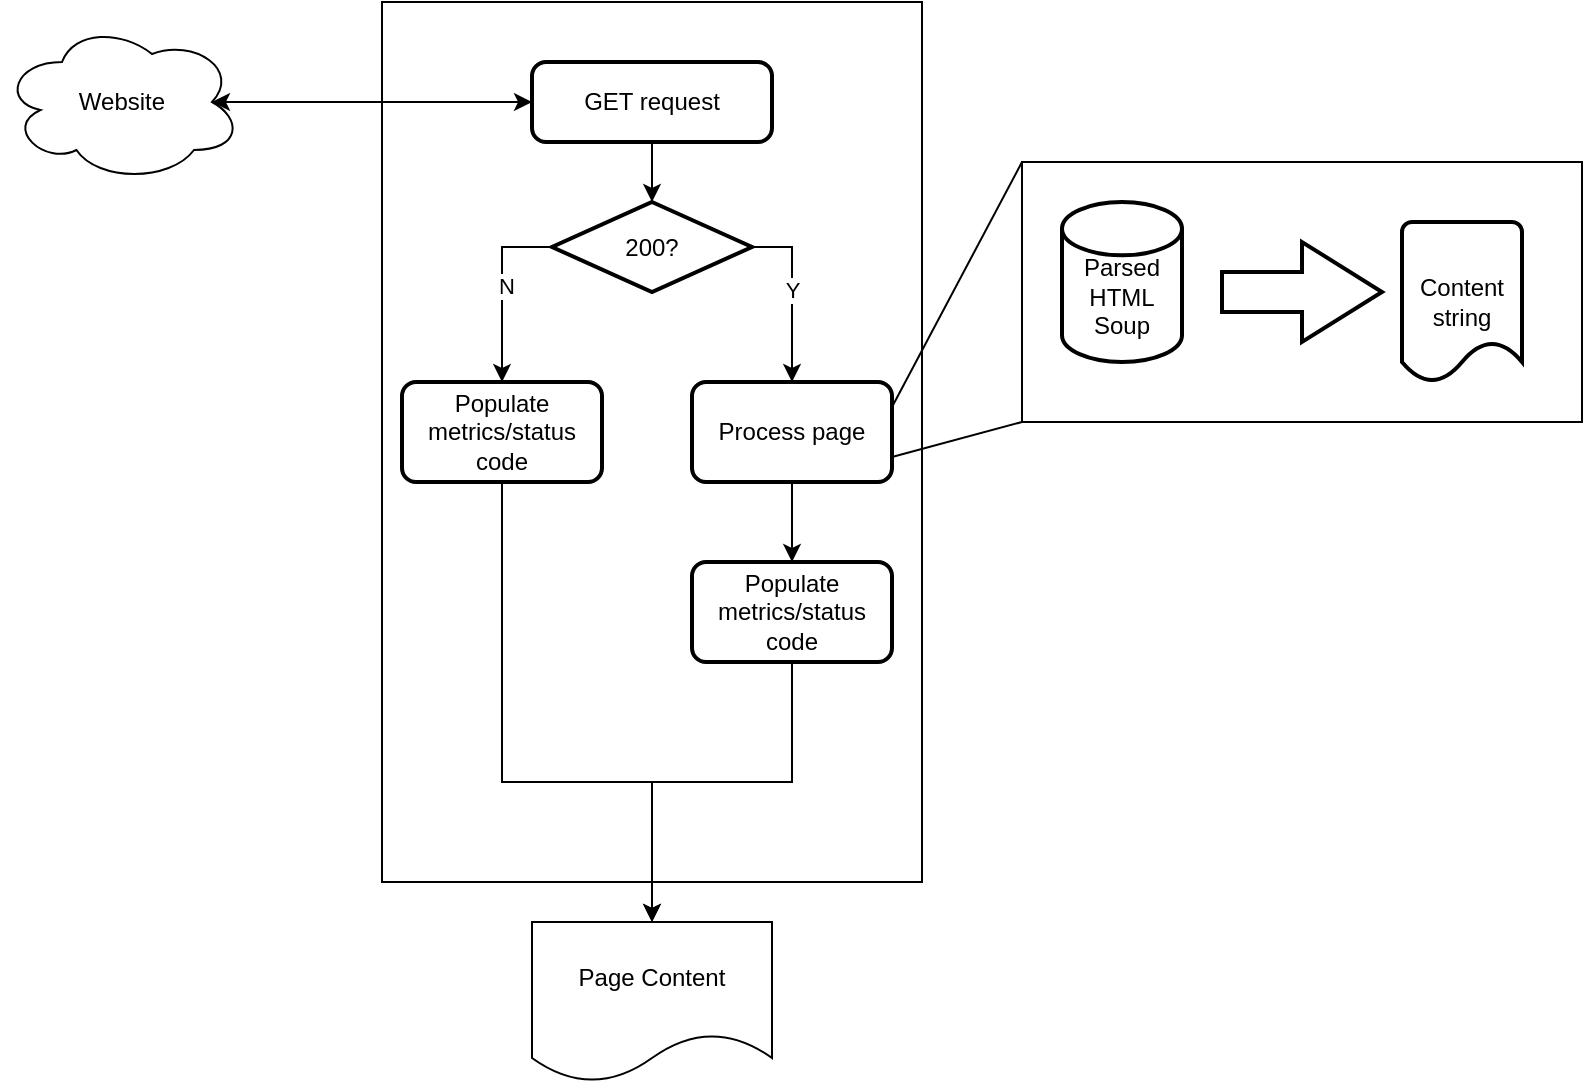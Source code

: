 <mxGraphModel dx="2062" dy="1154" grid="1" gridSize="10" guides="1" tooltips="1" connect="1" arrows="1" fold="1" page="1" pageScale="1" pageWidth="850" pageHeight="1100" math="0" shadow="0">
  <root>
    <mxCell id="0"/>
    <mxCell id="1" parent="0"/>
    <mxCell id="gA4XWYTUZ5CQTBdvyqCK-1" value="" style="rounded=0;whiteSpace=wrap;html=1;" vertex="1" parent="1">
      <mxGeometry x="220" y="70" width="270" height="440" as="geometry"/>
    </mxCell>
    <mxCell id="gA4XWYTUZ5CQTBdvyqCK-2" value="Website" style="ellipse;shape=cloud;whiteSpace=wrap;html=1;" vertex="1" parent="1">
      <mxGeometry x="30" y="80" width="120" height="80" as="geometry"/>
    </mxCell>
    <mxCell id="gA4XWYTUZ5CQTBdvyqCK-3" value="Page Content" style="shape=document;whiteSpace=wrap;html=1;boundedLbl=1;" vertex="1" parent="1">
      <mxGeometry x="295" y="530" width="120" height="80" as="geometry"/>
    </mxCell>
    <mxCell id="gA4XWYTUZ5CQTBdvyqCK-4" value="" style="rounded=0;whiteSpace=wrap;html=1;" vertex="1" parent="1">
      <mxGeometry x="540" y="150" width="280" height="130" as="geometry"/>
    </mxCell>
    <mxCell id="gA4XWYTUZ5CQTBdvyqCK-8" style="rounded=0;orthogonalLoop=1;jettySize=auto;html=1;exitX=0;exitY=0.5;exitDx=0;exitDy=0;entryX=0.875;entryY=0.5;entryDx=0;entryDy=0;entryPerimeter=0;startArrow=classic;startFill=1;" edge="1" parent="1" source="gA4XWYTUZ5CQTBdvyqCK-6" target="gA4XWYTUZ5CQTBdvyqCK-2">
      <mxGeometry relative="1" as="geometry"/>
    </mxCell>
    <mxCell id="gA4XWYTUZ5CQTBdvyqCK-19" style="edgeStyle=orthogonalEdgeStyle;rounded=0;orthogonalLoop=1;jettySize=auto;html=1;exitX=0.5;exitY=1;exitDx=0;exitDy=0;entryX=0.5;entryY=0;entryDx=0;entryDy=0;entryPerimeter=0;startArrow=none;startFill=0;" edge="1" parent="1" source="gA4XWYTUZ5CQTBdvyqCK-6" target="gA4XWYTUZ5CQTBdvyqCK-9">
      <mxGeometry relative="1" as="geometry"/>
    </mxCell>
    <mxCell id="gA4XWYTUZ5CQTBdvyqCK-6" value="GET request" style="rounded=1;whiteSpace=wrap;html=1;absoluteArcSize=1;arcSize=14;strokeWidth=2;" vertex="1" parent="1">
      <mxGeometry x="295" y="100" width="120" height="40" as="geometry"/>
    </mxCell>
    <mxCell id="gA4XWYTUZ5CQTBdvyqCK-12" style="edgeStyle=orthogonalEdgeStyle;rounded=0;orthogonalLoop=1;jettySize=auto;html=1;exitX=0;exitY=0.5;exitDx=0;exitDy=0;exitPerimeter=0;entryX=0.5;entryY=0;entryDx=0;entryDy=0;startArrow=none;startFill=0;" edge="1" parent="1" source="gA4XWYTUZ5CQTBdvyqCK-9" target="gA4XWYTUZ5CQTBdvyqCK-10">
      <mxGeometry relative="1" as="geometry">
        <Array as="points">
          <mxPoint x="280" y="193"/>
        </Array>
      </mxGeometry>
    </mxCell>
    <mxCell id="gA4XWYTUZ5CQTBdvyqCK-13" value="N" style="edgeLabel;html=1;align=center;verticalAlign=middle;resizable=0;points=[];" vertex="1" connectable="0" parent="gA4XWYTUZ5CQTBdvyqCK-12">
      <mxGeometry x="-0.038" y="2" relative="1" as="geometry">
        <mxPoint as="offset"/>
      </mxGeometry>
    </mxCell>
    <mxCell id="gA4XWYTUZ5CQTBdvyqCK-17" style="edgeStyle=orthogonalEdgeStyle;rounded=0;orthogonalLoop=1;jettySize=auto;html=1;exitX=1;exitY=0.5;exitDx=0;exitDy=0;exitPerimeter=0;entryX=0.5;entryY=0;entryDx=0;entryDy=0;startArrow=none;startFill=0;" edge="1" parent="1" source="gA4XWYTUZ5CQTBdvyqCK-9" target="gA4XWYTUZ5CQTBdvyqCK-15">
      <mxGeometry relative="1" as="geometry"/>
    </mxCell>
    <mxCell id="gA4XWYTUZ5CQTBdvyqCK-18" value="Y" style="edgeLabel;html=1;align=center;verticalAlign=middle;resizable=0;points=[];" vertex="1" connectable="0" parent="gA4XWYTUZ5CQTBdvyqCK-17">
      <mxGeometry x="-0.074" relative="1" as="geometry">
        <mxPoint y="1" as="offset"/>
      </mxGeometry>
    </mxCell>
    <mxCell id="gA4XWYTUZ5CQTBdvyqCK-9" value="200?" style="strokeWidth=2;html=1;shape=mxgraph.flowchart.decision;whiteSpace=wrap;" vertex="1" parent="1">
      <mxGeometry x="305" y="170" width="100" height="45" as="geometry"/>
    </mxCell>
    <mxCell id="gA4XWYTUZ5CQTBdvyqCK-14" style="edgeStyle=orthogonalEdgeStyle;rounded=0;orthogonalLoop=1;jettySize=auto;html=1;exitX=0.5;exitY=1;exitDx=0;exitDy=0;entryX=0.5;entryY=0;entryDx=0;entryDy=0;startArrow=none;startFill=0;" edge="1" parent="1" source="gA4XWYTUZ5CQTBdvyqCK-10" target="gA4XWYTUZ5CQTBdvyqCK-3">
      <mxGeometry relative="1" as="geometry">
        <Array as="points">
          <mxPoint x="280" y="460"/>
          <mxPoint x="355" y="460"/>
        </Array>
      </mxGeometry>
    </mxCell>
    <mxCell id="gA4XWYTUZ5CQTBdvyqCK-10" value="Populate metrics/status code" style="rounded=1;whiteSpace=wrap;html=1;absoluteArcSize=1;arcSize=14;strokeWidth=2;" vertex="1" parent="1">
      <mxGeometry x="230" y="260" width="100" height="50" as="geometry"/>
    </mxCell>
    <mxCell id="gA4XWYTUZ5CQTBdvyqCK-20" style="edgeStyle=orthogonalEdgeStyle;rounded=0;orthogonalLoop=1;jettySize=auto;html=1;exitX=0.5;exitY=1;exitDx=0;exitDy=0;entryX=0.5;entryY=0;entryDx=0;entryDy=0;startArrow=none;startFill=0;" edge="1" parent="1" source="gA4XWYTUZ5CQTBdvyqCK-15" target="gA4XWYTUZ5CQTBdvyqCK-16">
      <mxGeometry relative="1" as="geometry"/>
    </mxCell>
    <mxCell id="gA4XWYTUZ5CQTBdvyqCK-15" value="Process page" style="rounded=1;whiteSpace=wrap;html=1;absoluteArcSize=1;arcSize=14;strokeWidth=2;" vertex="1" parent="1">
      <mxGeometry x="375" y="260" width="100" height="50" as="geometry"/>
    </mxCell>
    <mxCell id="gA4XWYTUZ5CQTBdvyqCK-21" style="edgeStyle=orthogonalEdgeStyle;rounded=0;orthogonalLoop=1;jettySize=auto;html=1;exitX=0.5;exitY=1;exitDx=0;exitDy=0;entryX=0.5;entryY=0;entryDx=0;entryDy=0;startArrow=none;startFill=0;" edge="1" parent="1" source="gA4XWYTUZ5CQTBdvyqCK-16" target="gA4XWYTUZ5CQTBdvyqCK-3">
      <mxGeometry relative="1" as="geometry">
        <Array as="points">
          <mxPoint x="425" y="460"/>
          <mxPoint x="355" y="460"/>
        </Array>
      </mxGeometry>
    </mxCell>
    <mxCell id="gA4XWYTUZ5CQTBdvyqCK-16" value="Populate metrics/status code" style="rounded=1;whiteSpace=wrap;html=1;absoluteArcSize=1;arcSize=14;strokeWidth=2;" vertex="1" parent="1">
      <mxGeometry x="375" y="350" width="100" height="50" as="geometry"/>
    </mxCell>
    <mxCell id="gA4XWYTUZ5CQTBdvyqCK-22" value="" style="endArrow=none;html=1;entryX=1;entryY=0.25;entryDx=0;entryDy=0;exitX=0;exitY=0;exitDx=0;exitDy=0;" edge="1" parent="1" source="gA4XWYTUZ5CQTBdvyqCK-4" target="gA4XWYTUZ5CQTBdvyqCK-15">
      <mxGeometry width="50" height="50" relative="1" as="geometry">
        <mxPoint x="400" y="600" as="sourcePoint"/>
        <mxPoint x="450" y="550" as="targetPoint"/>
      </mxGeometry>
    </mxCell>
    <mxCell id="gA4XWYTUZ5CQTBdvyqCK-23" value="" style="endArrow=none;html=1;exitX=1;exitY=0.75;exitDx=0;exitDy=0;entryX=0;entryY=1;entryDx=0;entryDy=0;" edge="1" parent="1" source="gA4XWYTUZ5CQTBdvyqCK-15" target="gA4XWYTUZ5CQTBdvyqCK-4">
      <mxGeometry width="50" height="50" relative="1" as="geometry">
        <mxPoint x="400" y="600" as="sourcePoint"/>
        <mxPoint x="450" y="550" as="targetPoint"/>
      </mxGeometry>
    </mxCell>
    <mxCell id="gA4XWYTUZ5CQTBdvyqCK-26" value="&lt;br&gt;Parsed HTML&lt;br&gt;Soup" style="strokeWidth=2;html=1;shape=mxgraph.flowchart.database;whiteSpace=wrap;" vertex="1" parent="1">
      <mxGeometry x="560" y="170" width="60" height="80" as="geometry"/>
    </mxCell>
    <mxCell id="gA4XWYTUZ5CQTBdvyqCK-27" value="" style="verticalLabelPosition=bottom;verticalAlign=top;html=1;strokeWidth=2;shape=mxgraph.arrows2.arrow;dy=0.6;dx=40;notch=0;" vertex="1" parent="1">
      <mxGeometry x="640" y="190" width="80" height="50" as="geometry"/>
    </mxCell>
    <mxCell id="gA4XWYTUZ5CQTBdvyqCK-28" value="Content string" style="strokeWidth=2;html=1;shape=mxgraph.flowchart.document2;whiteSpace=wrap;size=0.25;" vertex="1" parent="1">
      <mxGeometry x="730" y="180" width="60" height="80" as="geometry"/>
    </mxCell>
  </root>
</mxGraphModel>